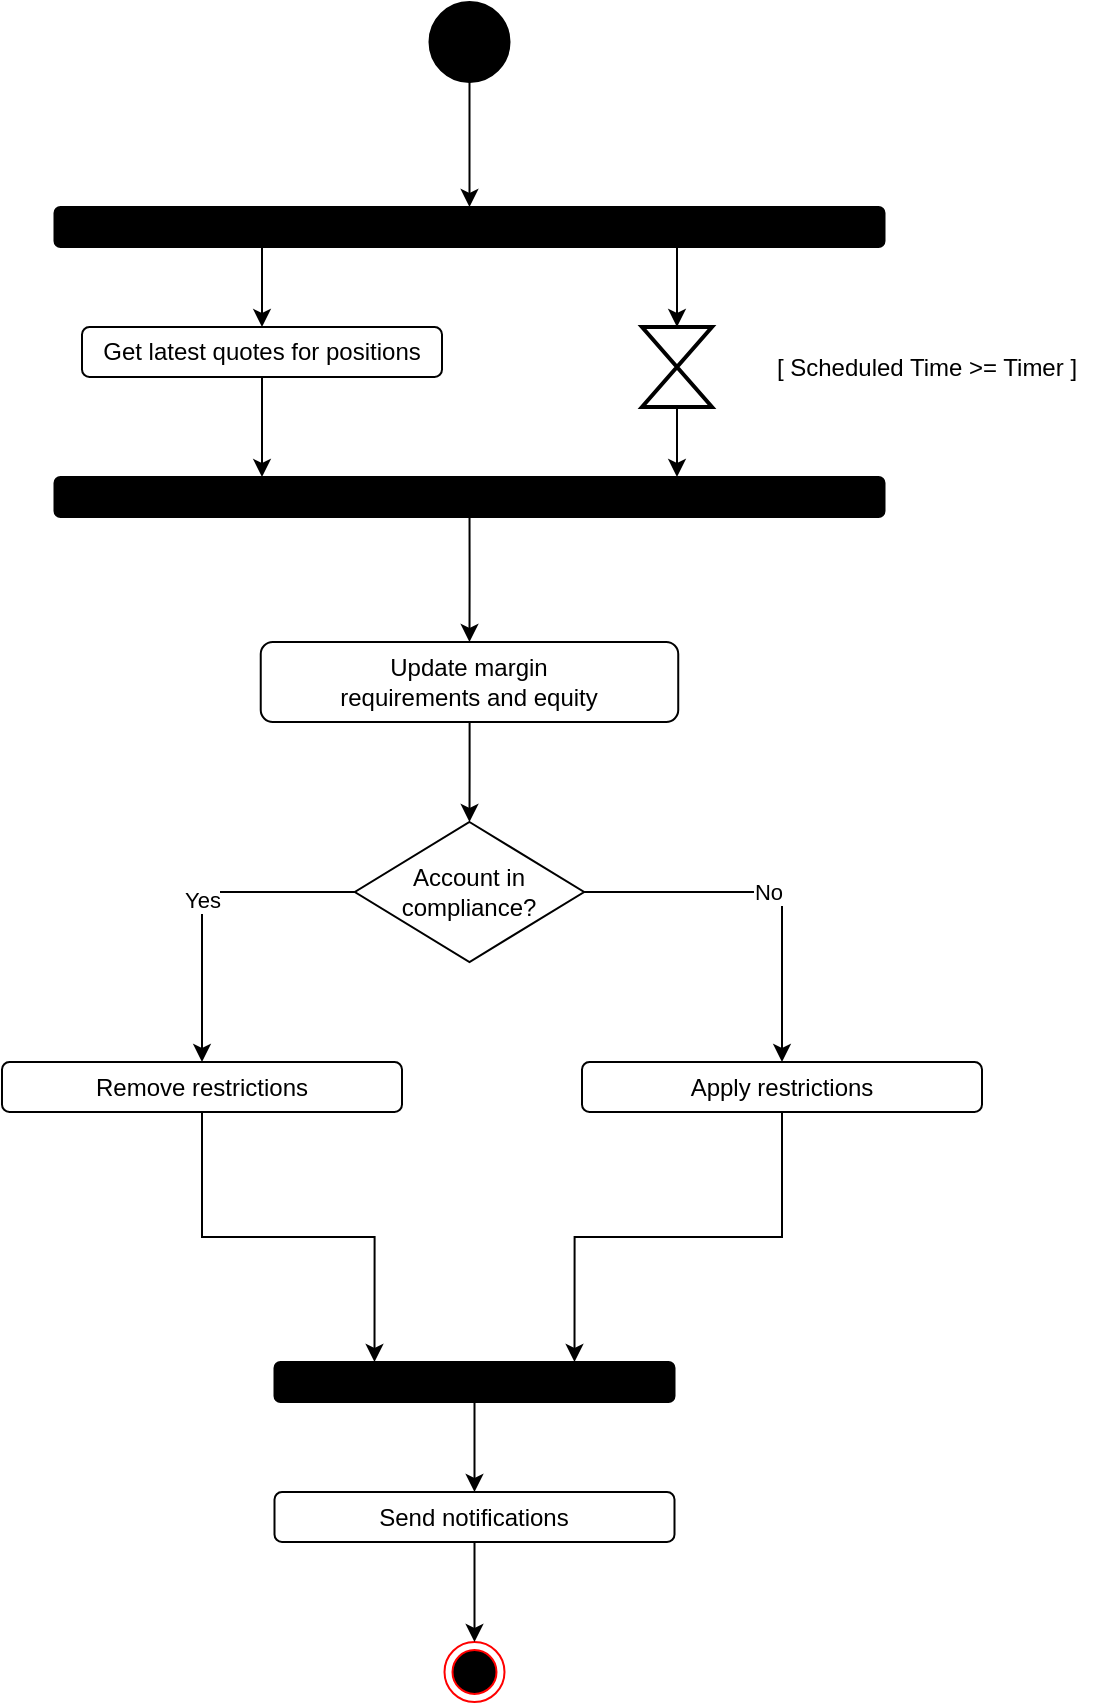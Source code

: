 <mxfile version="13.9.9" type="github">
  <diagram id="Azpr__abmt1RAFoowWVq" name="Page-1">
    <mxGraphModel dx="1038" dy="548" grid="1" gridSize="10" guides="1" tooltips="1" connect="1" arrows="1" fold="1" page="1" pageScale="1" pageWidth="850" pageHeight="1100" math="0" shadow="0">
      <root>
        <mxCell id="0" />
        <mxCell id="1" parent="0" />
        <mxCell id="5H25SNS-HUQdZX9KZK19-1" value="" style="ellipse;html=1;shape=endState;fillColor=#000000;strokeColor=#ff0000;" parent="1" vertex="1">
          <mxGeometry x="431.25" y="830" width="30" height="30" as="geometry" />
        </mxCell>
        <mxCell id="5H25SNS-HUQdZX9KZK19-2" value="Yes" style="edgeStyle=orthogonalEdgeStyle;rounded=0;orthogonalLoop=1;jettySize=auto;html=1;exitX=0;exitY=0.5;exitDx=0;exitDy=0;" parent="1" source="5H25SNS-HUQdZX9KZK19-4" target="5H25SNS-HUQdZX9KZK19-15" edge="1">
          <mxGeometry relative="1" as="geometry" />
        </mxCell>
        <mxCell id="5H25SNS-HUQdZX9KZK19-3" value="No" style="edgeStyle=orthogonalEdgeStyle;rounded=0;orthogonalLoop=1;jettySize=auto;html=1;entryX=0.5;entryY=0;entryDx=0;entryDy=0;exitX=1;exitY=0.5;exitDx=0;exitDy=0;" parent="1" source="5H25SNS-HUQdZX9KZK19-4" target="5H25SNS-HUQdZX9KZK19-7" edge="1">
          <mxGeometry relative="1" as="geometry" />
        </mxCell>
        <mxCell id="5H25SNS-HUQdZX9KZK19-4" value="Account in compliance?" style="rhombus;whiteSpace=wrap;html=1;" parent="1" vertex="1">
          <mxGeometry x="386.43" y="420" width="114.63" height="70" as="geometry" />
        </mxCell>
        <mxCell id="5H25SNS-HUQdZX9KZK19-5" style="edgeStyle=orthogonalEdgeStyle;rounded=0;orthogonalLoop=1;jettySize=auto;html=1;entryX=0.5;entryY=0;entryDx=0;entryDy=0;exitX=0.5;exitY=1;exitDx=0;exitDy=0;" parent="1" source="5H25SNS-HUQdZX9KZK19-13" target="5H25SNS-HUQdZX9KZK19-1" edge="1">
          <mxGeometry relative="1" as="geometry" />
        </mxCell>
        <mxCell id="5H25SNS-HUQdZX9KZK19-6" style="edgeStyle=orthogonalEdgeStyle;rounded=0;orthogonalLoop=1;jettySize=auto;html=1;exitX=0.5;exitY=1;exitDx=0;exitDy=0;entryX=1;entryY=0.75;entryDx=0;entryDy=0;" parent="1" source="5H25SNS-HUQdZX9KZK19-7" target="5H25SNS-HUQdZX9KZK19-16" edge="1">
          <mxGeometry relative="1" as="geometry" />
        </mxCell>
        <mxCell id="5H25SNS-HUQdZX9KZK19-7" value="Apply restrictions" style="rounded=1;whiteSpace=wrap;html=1;fillColor=#FFFFFF;" parent="1" vertex="1">
          <mxGeometry x="500" y="540" width="200" height="25" as="geometry" />
        </mxCell>
        <mxCell id="5H25SNS-HUQdZX9KZK19-8" style="edgeStyle=orthogonalEdgeStyle;rounded=0;orthogonalLoop=1;jettySize=auto;html=1;entryX=0.5;entryY=0;entryDx=0;entryDy=0;" parent="1" source="5H25SNS-HUQdZX9KZK19-11" target="5H25SNS-HUQdZX9KZK19-4" edge="1">
          <mxGeometry relative="1" as="geometry">
            <mxPoint x="441.25" y="420" as="targetPoint" />
          </mxGeometry>
        </mxCell>
        <mxCell id="5H25SNS-HUQdZX9KZK19-9" style="edgeStyle=orthogonalEdgeStyle;rounded=0;orthogonalLoop=1;jettySize=auto;html=1;entryX=1;entryY=0.25;entryDx=0;entryDy=0;" parent="1" source="5H25SNS-HUQdZX9KZK19-10" target="5H25SNS-HUQdZX9KZK19-26" edge="1">
          <mxGeometry relative="1" as="geometry" />
        </mxCell>
        <mxCell id="5H25SNS-HUQdZX9KZK19-10" value="Get latest quotes for positions" style="rounded=1;whiteSpace=wrap;html=1;fillColor=#FFFFFF;" parent="1" vertex="1">
          <mxGeometry x="250" y="172.5" width="180" height="25" as="geometry" />
        </mxCell>
        <mxCell id="5H25SNS-HUQdZX9KZK19-11" value="Update margin &lt;br&gt;requirements&amp;nbsp;and equity" style="rounded=1;whiteSpace=wrap;html=1;fillColor=#FFFFFF;" parent="1" vertex="1">
          <mxGeometry x="339.37" y="330" width="208.75" height="40" as="geometry" />
        </mxCell>
        <mxCell id="5H25SNS-HUQdZX9KZK19-12" style="edgeStyle=orthogonalEdgeStyle;rounded=0;orthogonalLoop=1;jettySize=auto;html=1;entryX=0.5;entryY=0;entryDx=0;entryDy=0;" parent="1" source="5H25SNS-HUQdZX9KZK19-26" target="5H25SNS-HUQdZX9KZK19-11" edge="1">
          <mxGeometry relative="1" as="geometry">
            <mxPoint x="441.25" y="285" as="sourcePoint" />
            <mxPoint x="441.25" y="400" as="targetPoint" />
          </mxGeometry>
        </mxCell>
        <mxCell id="5H25SNS-HUQdZX9KZK19-13" value="Send notifications" style="rounded=1;whiteSpace=wrap;html=1;fillColor=#FFFFFF;" parent="1" vertex="1">
          <mxGeometry x="346.25" y="755" width="200" height="25" as="geometry" />
        </mxCell>
        <mxCell id="5H25SNS-HUQdZX9KZK19-14" style="edgeStyle=orthogonalEdgeStyle;rounded=0;orthogonalLoop=1;jettySize=auto;html=1;exitX=0.5;exitY=1;exitDx=0;exitDy=0;entryX=1;entryY=0.25;entryDx=0;entryDy=0;" parent="1" source="5H25SNS-HUQdZX9KZK19-15" target="5H25SNS-HUQdZX9KZK19-16" edge="1">
          <mxGeometry relative="1" as="geometry">
            <mxPoint x="530" y="470" as="targetPoint" />
          </mxGeometry>
        </mxCell>
        <mxCell id="5H25SNS-HUQdZX9KZK19-15" value="Remove restrictions" style="rounded=1;whiteSpace=wrap;html=1;fillColor=#FFFFFF;" parent="1" vertex="1">
          <mxGeometry x="210" y="540" width="200" height="25" as="geometry" />
        </mxCell>
        <mxCell id="5H25SNS-HUQdZX9KZK19-16" value="" style="rounded=1;whiteSpace=wrap;html=1;fillColor=#000000;rotation=-90;" parent="1" vertex="1">
          <mxGeometry x="436.25" y="600" width="20" height="200" as="geometry" />
        </mxCell>
        <mxCell id="5H25SNS-HUQdZX9KZK19-17" style="edgeStyle=orthogonalEdgeStyle;rounded=0;orthogonalLoop=1;jettySize=auto;html=1;entryX=0.5;entryY=0;entryDx=0;entryDy=0;exitX=0;exitY=0.5;exitDx=0;exitDy=0;" parent="1" source="5H25SNS-HUQdZX9KZK19-16" target="5H25SNS-HUQdZX9KZK19-13" edge="1">
          <mxGeometry relative="1" as="geometry">
            <mxPoint x="605" y="620" as="sourcePoint" />
            <mxPoint x="635" y="600" as="targetPoint" />
          </mxGeometry>
        </mxCell>
        <mxCell id="5H25SNS-HUQdZX9KZK19-18" style="edgeStyle=orthogonalEdgeStyle;rounded=0;orthogonalLoop=1;jettySize=auto;html=1;exitX=0.5;exitY=1;exitDx=0;exitDy=0;entryX=1;entryY=0.5;entryDx=0;entryDy=0;" parent="1" source="5H25SNS-HUQdZX9KZK19-19" target="5H25SNS-HUQdZX9KZK19-25" edge="1">
          <mxGeometry relative="1" as="geometry" />
        </mxCell>
        <mxCell id="5H25SNS-HUQdZX9KZK19-19" value="" style="ellipse;whiteSpace=wrap;html=1;aspect=fixed;fillColor=#000000;" parent="1" vertex="1">
          <mxGeometry x="423.75" y="10" width="40" height="40" as="geometry" />
        </mxCell>
        <mxCell id="5H25SNS-HUQdZX9KZK19-20" style="edgeStyle=orthogonalEdgeStyle;rounded=0;orthogonalLoop=1;jettySize=auto;html=1;exitX=0.5;exitY=1;exitDx=0;exitDy=0;exitPerimeter=0;entryX=1;entryY=0.75;entryDx=0;entryDy=0;" parent="1" source="5H25SNS-HUQdZX9KZK19-21" target="5H25SNS-HUQdZX9KZK19-26" edge="1">
          <mxGeometry relative="1" as="geometry" />
        </mxCell>
        <mxCell id="5H25SNS-HUQdZX9KZK19-21" value="" style="html=1;shape=mxgraph.sysml.timeEvent;strokeWidth=2;verticalLabelPosition=bottom;verticalAlignment=top;" parent="1" vertex="1">
          <mxGeometry x="530" y="172.5" width="35" height="40" as="geometry" />
        </mxCell>
        <mxCell id="5H25SNS-HUQdZX9KZK19-22" value="[ Scheduled Time &amp;gt;= Timer ]" style="text;html=1;strokeColor=none;fillColor=none;align=center;verticalAlign=middle;whiteSpace=wrap;rounded=0;" parent="1" vertex="1">
          <mxGeometry x="590" y="182.5" width="165" height="20" as="geometry" />
        </mxCell>
        <mxCell id="5H25SNS-HUQdZX9KZK19-23" style="edgeStyle=orthogonalEdgeStyle;rounded=0;orthogonalLoop=1;jettySize=auto;html=1;exitX=0;exitY=0.75;exitDx=0;exitDy=0;entryX=0.5;entryY=0;entryDx=0;entryDy=0;entryPerimeter=0;" parent="1" source="5H25SNS-HUQdZX9KZK19-25" target="5H25SNS-HUQdZX9KZK19-21" edge="1">
          <mxGeometry relative="1" as="geometry" />
        </mxCell>
        <mxCell id="5H25SNS-HUQdZX9KZK19-24" style="edgeStyle=orthogonalEdgeStyle;rounded=0;orthogonalLoop=1;jettySize=auto;html=1;exitX=0;exitY=0.25;exitDx=0;exitDy=0;" parent="1" source="5H25SNS-HUQdZX9KZK19-25" target="5H25SNS-HUQdZX9KZK19-10" edge="1">
          <mxGeometry relative="1" as="geometry" />
        </mxCell>
        <mxCell id="5H25SNS-HUQdZX9KZK19-25" value="" style="rounded=1;whiteSpace=wrap;html=1;fillColor=#000000;rotation=-90;" parent="1" vertex="1">
          <mxGeometry x="433.75" y="-85" width="20" height="415" as="geometry" />
        </mxCell>
        <mxCell id="5H25SNS-HUQdZX9KZK19-26" value="" style="rounded=1;whiteSpace=wrap;html=1;fillColor=#000000;rotation=-90;" parent="1" vertex="1">
          <mxGeometry x="433.75" y="50" width="20" height="415" as="geometry" />
        </mxCell>
      </root>
    </mxGraphModel>
  </diagram>
</mxfile>
